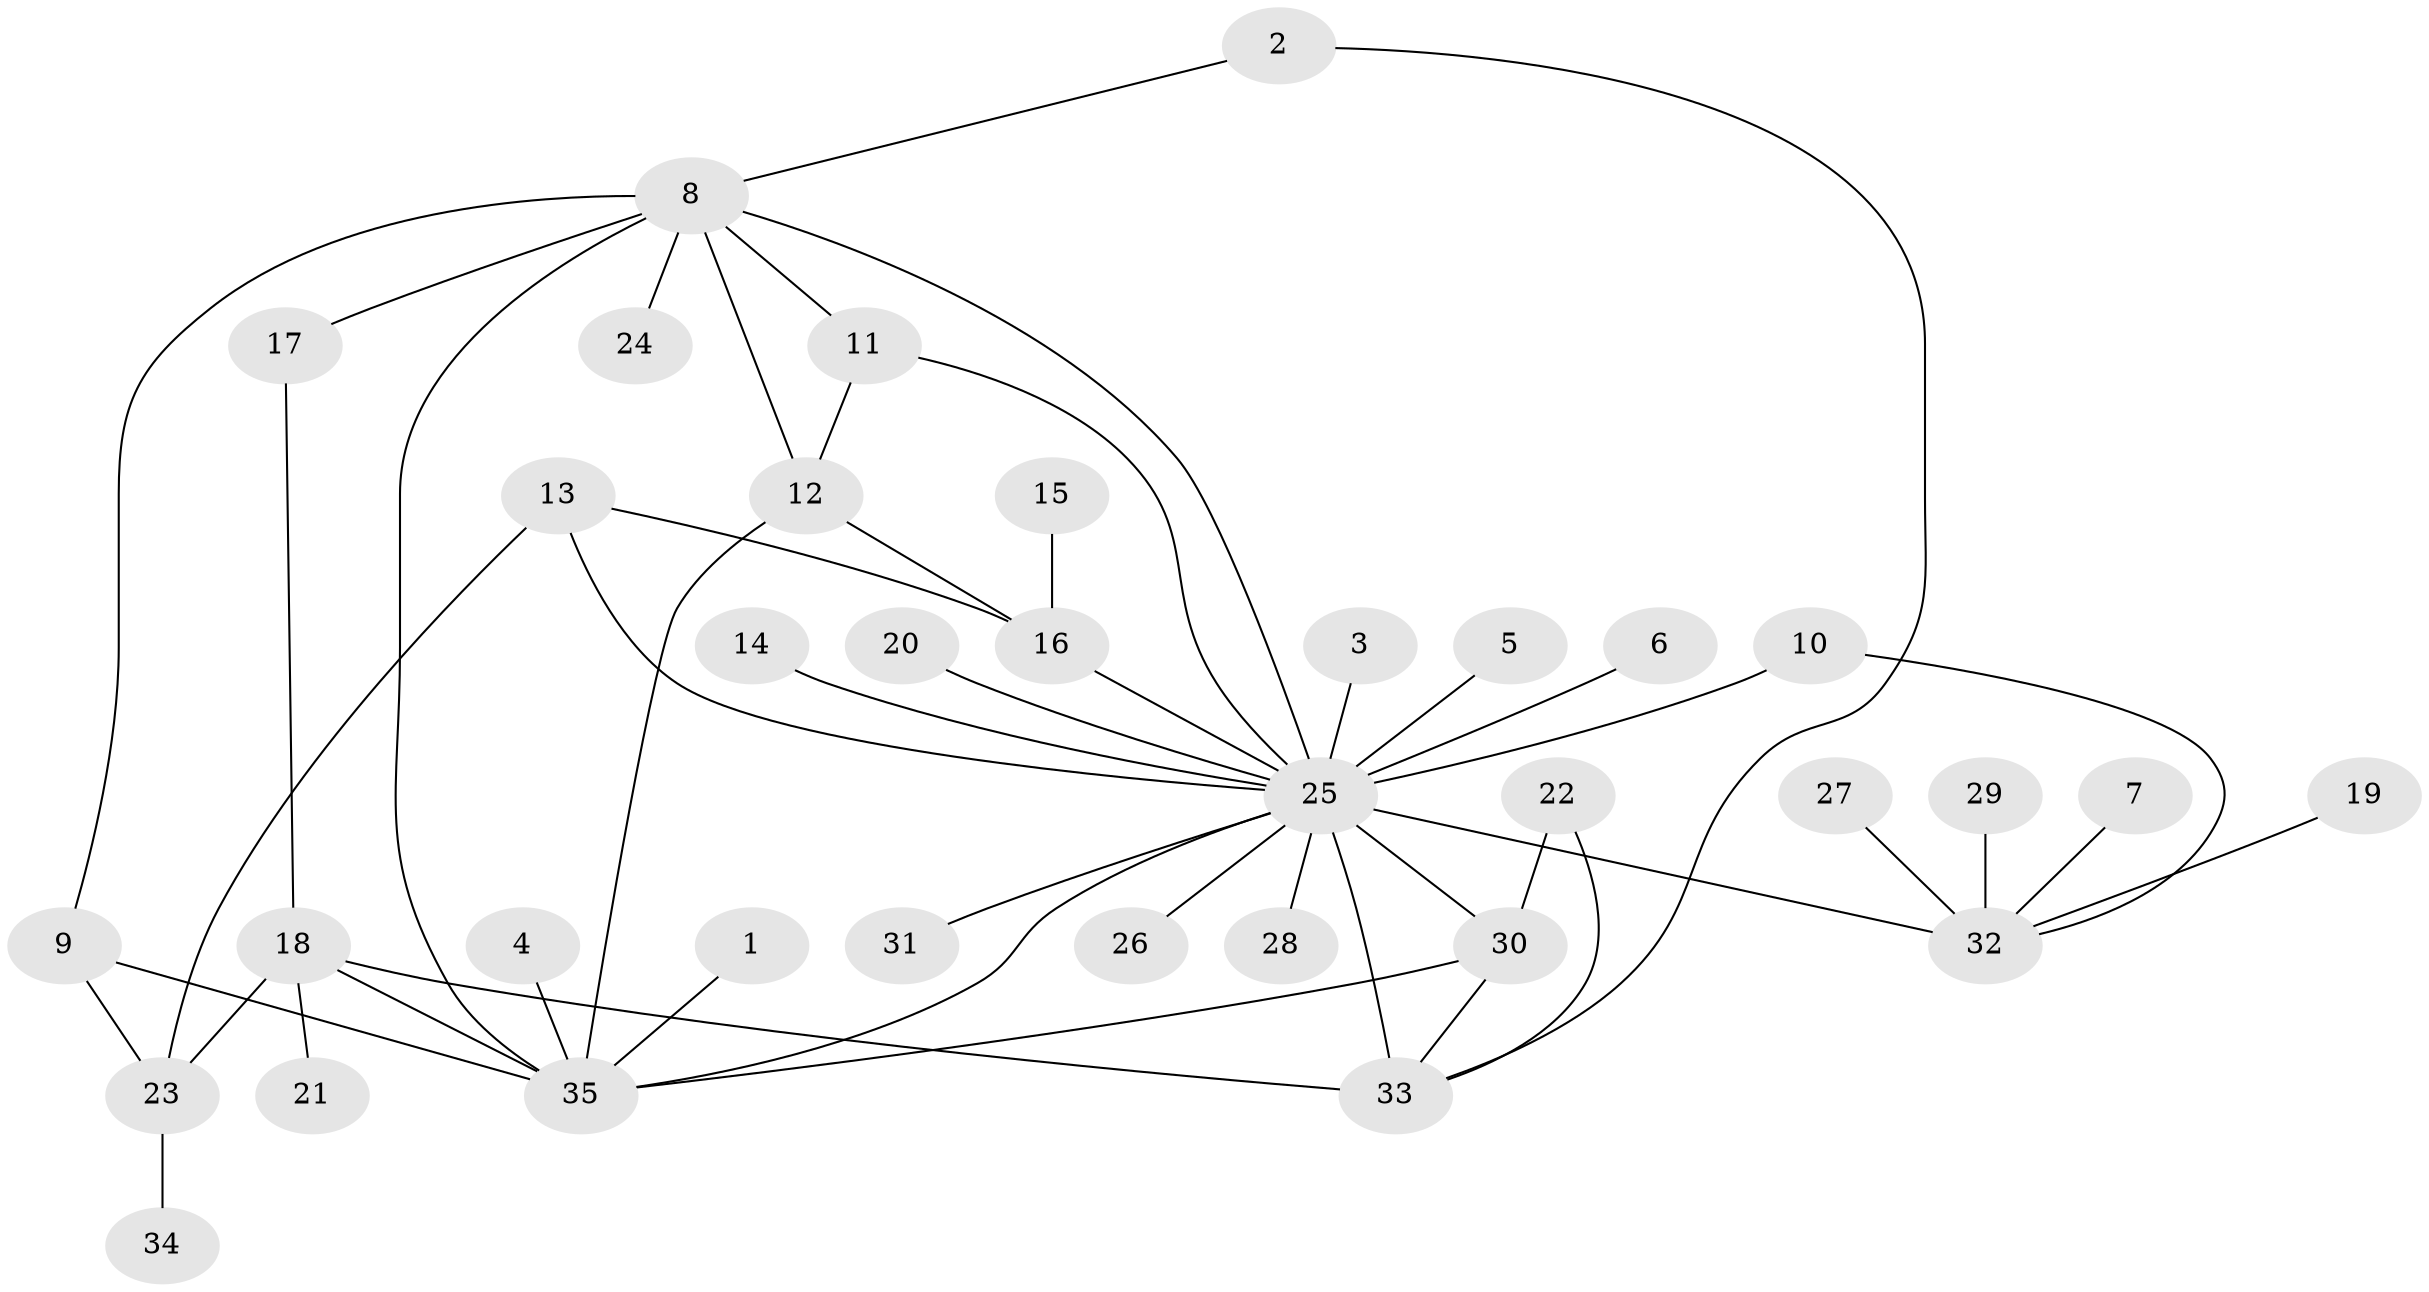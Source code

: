 // original degree distribution, {21: 0.014492753623188406, 9: 0.028985507246376812, 1: 0.42028985507246375, 5: 0.057971014492753624, 2: 0.34782608695652173, 8: 0.028985507246376812, 7: 0.014492753623188406, 4: 0.043478260869565216, 3: 0.043478260869565216}
// Generated by graph-tools (version 1.1) at 2025/49/03/09/25 03:49:59]
// undirected, 35 vertices, 50 edges
graph export_dot {
graph [start="1"]
  node [color=gray90,style=filled];
  1;
  2;
  3;
  4;
  5;
  6;
  7;
  8;
  9;
  10;
  11;
  12;
  13;
  14;
  15;
  16;
  17;
  18;
  19;
  20;
  21;
  22;
  23;
  24;
  25;
  26;
  27;
  28;
  29;
  30;
  31;
  32;
  33;
  34;
  35;
  1 -- 35 [weight=1.0];
  2 -- 8 [weight=1.0];
  2 -- 33 [weight=1.0];
  3 -- 25 [weight=1.0];
  4 -- 35 [weight=1.0];
  5 -- 25 [weight=1.0];
  6 -- 25 [weight=1.0];
  7 -- 32 [weight=1.0];
  8 -- 9 [weight=1.0];
  8 -- 11 [weight=1.0];
  8 -- 12 [weight=1.0];
  8 -- 17 [weight=1.0];
  8 -- 24 [weight=1.0];
  8 -- 25 [weight=1.0];
  8 -- 35 [weight=1.0];
  9 -- 23 [weight=1.0];
  9 -- 35 [weight=1.0];
  10 -- 25 [weight=1.0];
  10 -- 32 [weight=1.0];
  11 -- 12 [weight=1.0];
  11 -- 25 [weight=1.0];
  12 -- 16 [weight=1.0];
  12 -- 35 [weight=1.0];
  13 -- 16 [weight=1.0];
  13 -- 23 [weight=1.0];
  13 -- 25 [weight=1.0];
  14 -- 25 [weight=1.0];
  15 -- 16 [weight=1.0];
  16 -- 25 [weight=1.0];
  17 -- 18 [weight=1.0];
  18 -- 21 [weight=1.0];
  18 -- 23 [weight=1.0];
  18 -- 33 [weight=3.0];
  18 -- 35 [weight=1.0];
  19 -- 32 [weight=1.0];
  20 -- 25 [weight=1.0];
  22 -- 30 [weight=1.0];
  22 -- 33 [weight=1.0];
  23 -- 34 [weight=1.0];
  25 -- 26 [weight=1.0];
  25 -- 28 [weight=1.0];
  25 -- 30 [weight=2.0];
  25 -- 31 [weight=1.0];
  25 -- 32 [weight=2.0];
  25 -- 33 [weight=2.0];
  25 -- 35 [weight=1.0];
  27 -- 32 [weight=1.0];
  29 -- 32 [weight=1.0];
  30 -- 33 [weight=1.0];
  30 -- 35 [weight=1.0];
}
